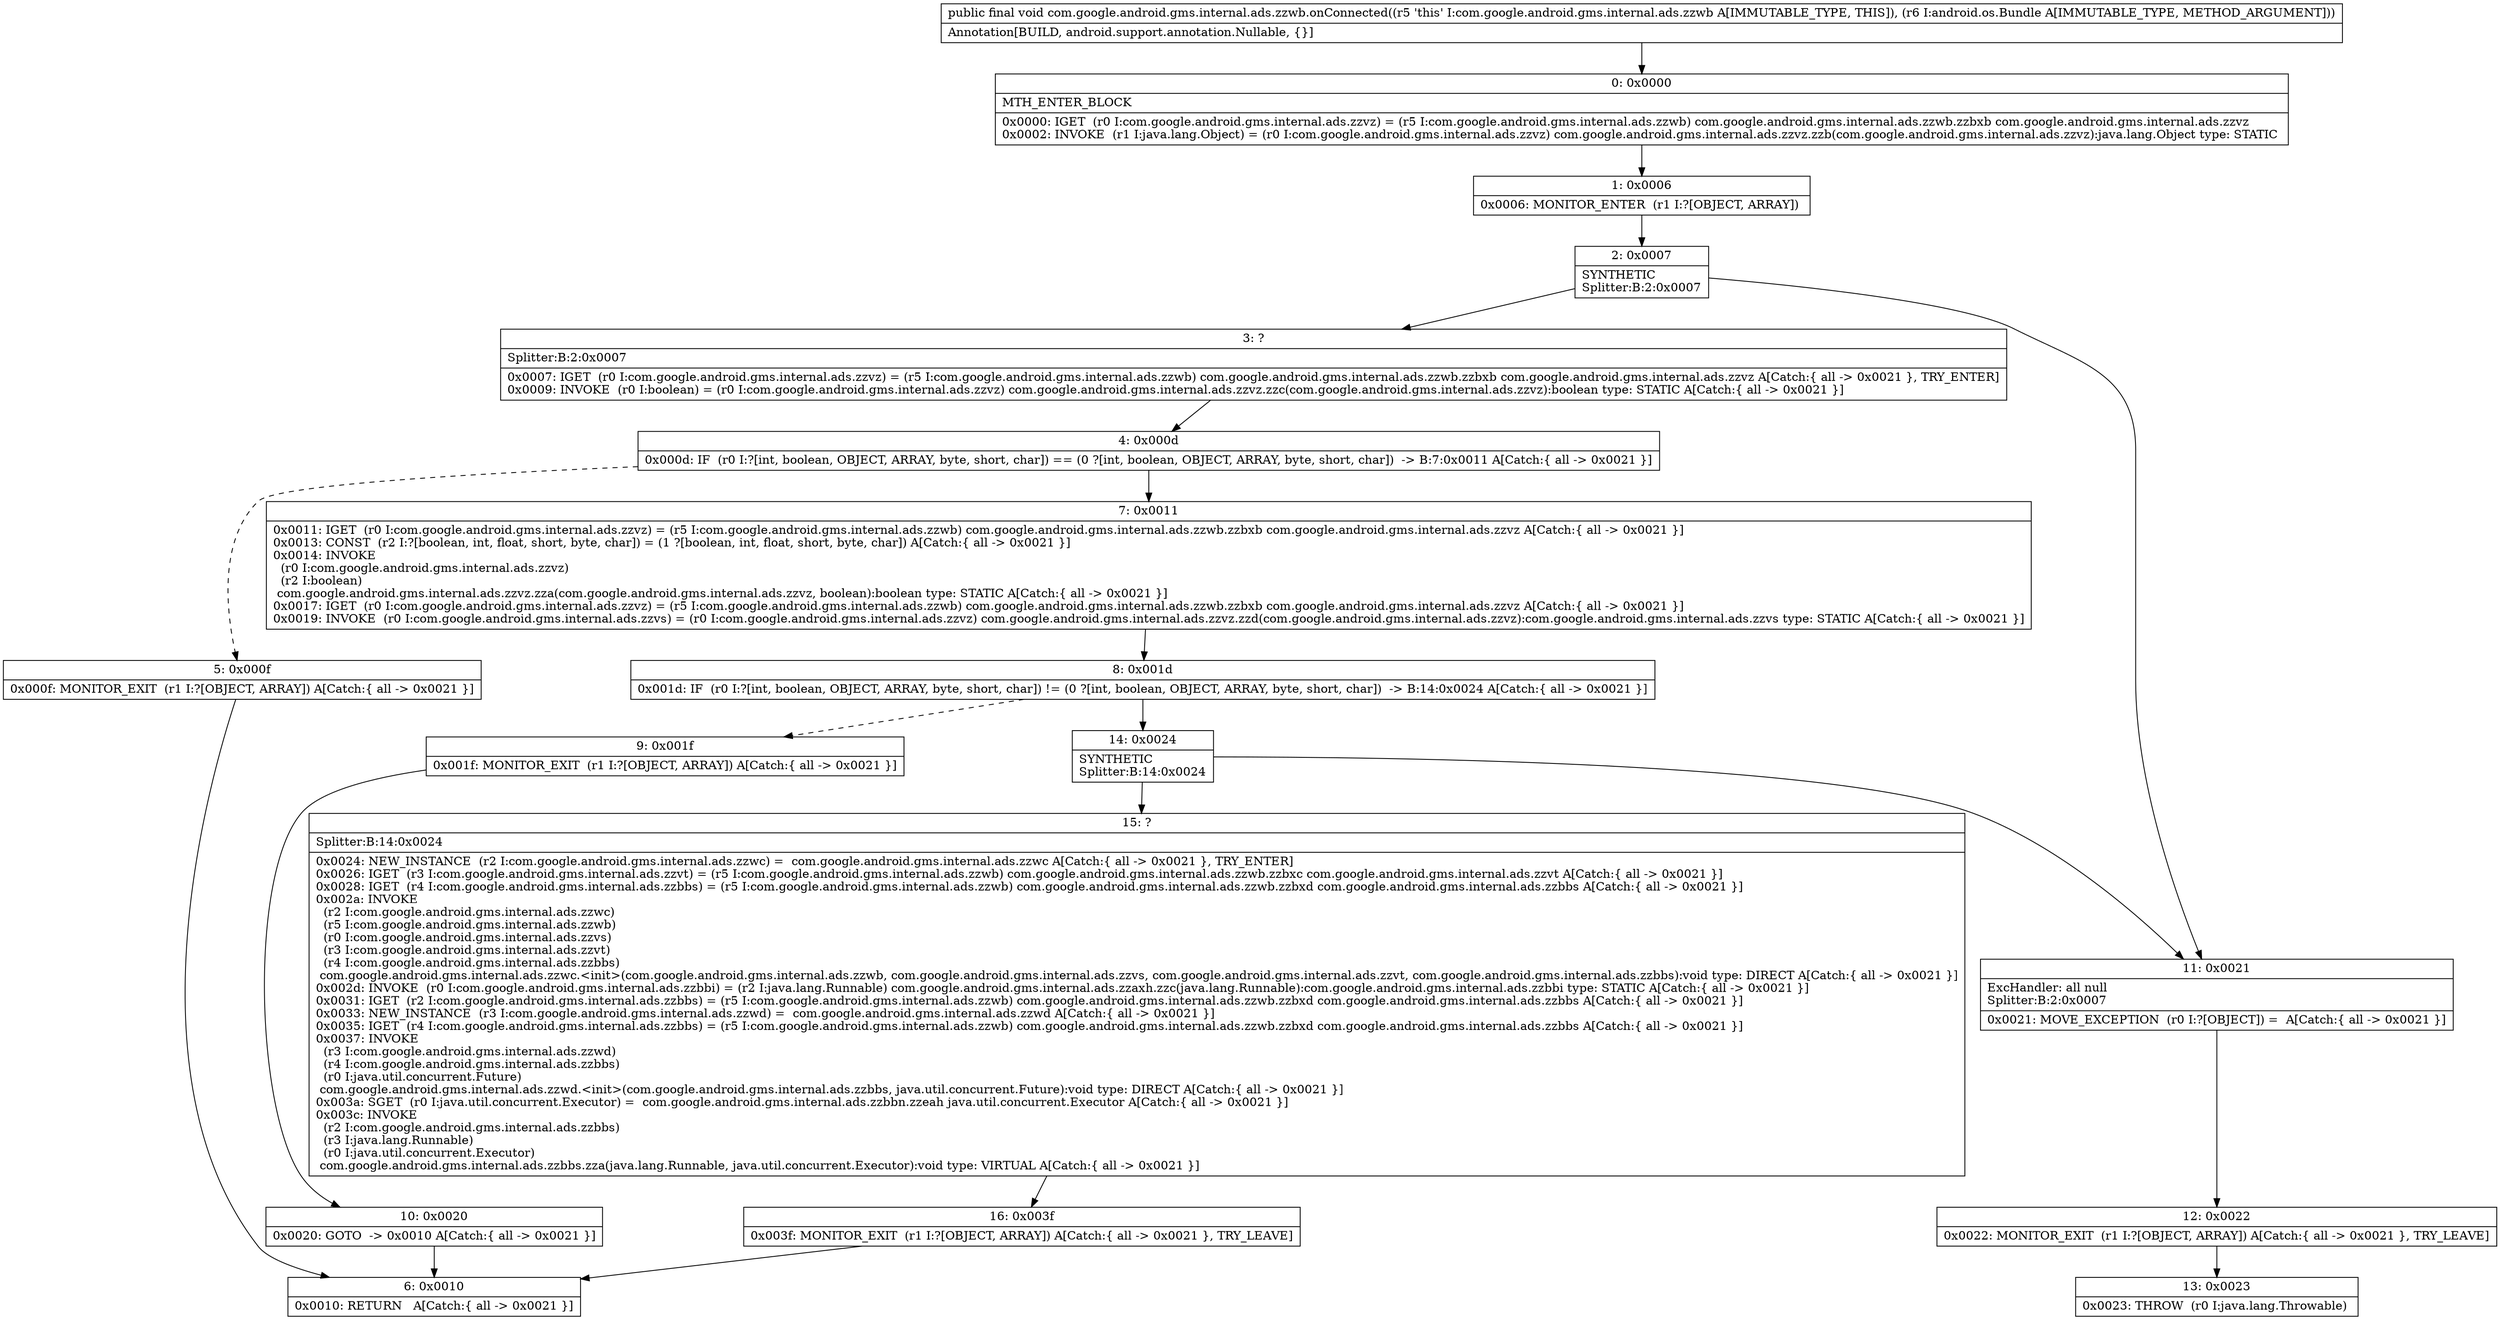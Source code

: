digraph "CFG forcom.google.android.gms.internal.ads.zzwb.onConnected(Landroid\/os\/Bundle;)V" {
Node_0 [shape=record,label="{0\:\ 0x0000|MTH_ENTER_BLOCK\l|0x0000: IGET  (r0 I:com.google.android.gms.internal.ads.zzvz) = (r5 I:com.google.android.gms.internal.ads.zzwb) com.google.android.gms.internal.ads.zzwb.zzbxb com.google.android.gms.internal.ads.zzvz \l0x0002: INVOKE  (r1 I:java.lang.Object) = (r0 I:com.google.android.gms.internal.ads.zzvz) com.google.android.gms.internal.ads.zzvz.zzb(com.google.android.gms.internal.ads.zzvz):java.lang.Object type: STATIC \l}"];
Node_1 [shape=record,label="{1\:\ 0x0006|0x0006: MONITOR_ENTER  (r1 I:?[OBJECT, ARRAY]) \l}"];
Node_2 [shape=record,label="{2\:\ 0x0007|SYNTHETIC\lSplitter:B:2:0x0007\l}"];
Node_3 [shape=record,label="{3\:\ ?|Splitter:B:2:0x0007\l|0x0007: IGET  (r0 I:com.google.android.gms.internal.ads.zzvz) = (r5 I:com.google.android.gms.internal.ads.zzwb) com.google.android.gms.internal.ads.zzwb.zzbxb com.google.android.gms.internal.ads.zzvz A[Catch:\{ all \-\> 0x0021 \}, TRY_ENTER]\l0x0009: INVOKE  (r0 I:boolean) = (r0 I:com.google.android.gms.internal.ads.zzvz) com.google.android.gms.internal.ads.zzvz.zzc(com.google.android.gms.internal.ads.zzvz):boolean type: STATIC A[Catch:\{ all \-\> 0x0021 \}]\l}"];
Node_4 [shape=record,label="{4\:\ 0x000d|0x000d: IF  (r0 I:?[int, boolean, OBJECT, ARRAY, byte, short, char]) == (0 ?[int, boolean, OBJECT, ARRAY, byte, short, char])  \-\> B:7:0x0011 A[Catch:\{ all \-\> 0x0021 \}]\l}"];
Node_5 [shape=record,label="{5\:\ 0x000f|0x000f: MONITOR_EXIT  (r1 I:?[OBJECT, ARRAY]) A[Catch:\{ all \-\> 0x0021 \}]\l}"];
Node_6 [shape=record,label="{6\:\ 0x0010|0x0010: RETURN   A[Catch:\{ all \-\> 0x0021 \}]\l}"];
Node_7 [shape=record,label="{7\:\ 0x0011|0x0011: IGET  (r0 I:com.google.android.gms.internal.ads.zzvz) = (r5 I:com.google.android.gms.internal.ads.zzwb) com.google.android.gms.internal.ads.zzwb.zzbxb com.google.android.gms.internal.ads.zzvz A[Catch:\{ all \-\> 0x0021 \}]\l0x0013: CONST  (r2 I:?[boolean, int, float, short, byte, char]) = (1 ?[boolean, int, float, short, byte, char]) A[Catch:\{ all \-\> 0x0021 \}]\l0x0014: INVOKE  \l  (r0 I:com.google.android.gms.internal.ads.zzvz)\l  (r2 I:boolean)\l com.google.android.gms.internal.ads.zzvz.zza(com.google.android.gms.internal.ads.zzvz, boolean):boolean type: STATIC A[Catch:\{ all \-\> 0x0021 \}]\l0x0017: IGET  (r0 I:com.google.android.gms.internal.ads.zzvz) = (r5 I:com.google.android.gms.internal.ads.zzwb) com.google.android.gms.internal.ads.zzwb.zzbxb com.google.android.gms.internal.ads.zzvz A[Catch:\{ all \-\> 0x0021 \}]\l0x0019: INVOKE  (r0 I:com.google.android.gms.internal.ads.zzvs) = (r0 I:com.google.android.gms.internal.ads.zzvz) com.google.android.gms.internal.ads.zzvz.zzd(com.google.android.gms.internal.ads.zzvz):com.google.android.gms.internal.ads.zzvs type: STATIC A[Catch:\{ all \-\> 0x0021 \}]\l}"];
Node_8 [shape=record,label="{8\:\ 0x001d|0x001d: IF  (r0 I:?[int, boolean, OBJECT, ARRAY, byte, short, char]) != (0 ?[int, boolean, OBJECT, ARRAY, byte, short, char])  \-\> B:14:0x0024 A[Catch:\{ all \-\> 0x0021 \}]\l}"];
Node_9 [shape=record,label="{9\:\ 0x001f|0x001f: MONITOR_EXIT  (r1 I:?[OBJECT, ARRAY]) A[Catch:\{ all \-\> 0x0021 \}]\l}"];
Node_10 [shape=record,label="{10\:\ 0x0020|0x0020: GOTO  \-\> 0x0010 A[Catch:\{ all \-\> 0x0021 \}]\l}"];
Node_11 [shape=record,label="{11\:\ 0x0021|ExcHandler: all null\lSplitter:B:2:0x0007\l|0x0021: MOVE_EXCEPTION  (r0 I:?[OBJECT]) =  A[Catch:\{ all \-\> 0x0021 \}]\l}"];
Node_12 [shape=record,label="{12\:\ 0x0022|0x0022: MONITOR_EXIT  (r1 I:?[OBJECT, ARRAY]) A[Catch:\{ all \-\> 0x0021 \}, TRY_LEAVE]\l}"];
Node_13 [shape=record,label="{13\:\ 0x0023|0x0023: THROW  (r0 I:java.lang.Throwable) \l}"];
Node_14 [shape=record,label="{14\:\ 0x0024|SYNTHETIC\lSplitter:B:14:0x0024\l}"];
Node_15 [shape=record,label="{15\:\ ?|Splitter:B:14:0x0024\l|0x0024: NEW_INSTANCE  (r2 I:com.google.android.gms.internal.ads.zzwc) =  com.google.android.gms.internal.ads.zzwc A[Catch:\{ all \-\> 0x0021 \}, TRY_ENTER]\l0x0026: IGET  (r3 I:com.google.android.gms.internal.ads.zzvt) = (r5 I:com.google.android.gms.internal.ads.zzwb) com.google.android.gms.internal.ads.zzwb.zzbxc com.google.android.gms.internal.ads.zzvt A[Catch:\{ all \-\> 0x0021 \}]\l0x0028: IGET  (r4 I:com.google.android.gms.internal.ads.zzbbs) = (r5 I:com.google.android.gms.internal.ads.zzwb) com.google.android.gms.internal.ads.zzwb.zzbxd com.google.android.gms.internal.ads.zzbbs A[Catch:\{ all \-\> 0x0021 \}]\l0x002a: INVOKE  \l  (r2 I:com.google.android.gms.internal.ads.zzwc)\l  (r5 I:com.google.android.gms.internal.ads.zzwb)\l  (r0 I:com.google.android.gms.internal.ads.zzvs)\l  (r3 I:com.google.android.gms.internal.ads.zzvt)\l  (r4 I:com.google.android.gms.internal.ads.zzbbs)\l com.google.android.gms.internal.ads.zzwc.\<init\>(com.google.android.gms.internal.ads.zzwb, com.google.android.gms.internal.ads.zzvs, com.google.android.gms.internal.ads.zzvt, com.google.android.gms.internal.ads.zzbbs):void type: DIRECT A[Catch:\{ all \-\> 0x0021 \}]\l0x002d: INVOKE  (r0 I:com.google.android.gms.internal.ads.zzbbi) = (r2 I:java.lang.Runnable) com.google.android.gms.internal.ads.zzaxh.zzc(java.lang.Runnable):com.google.android.gms.internal.ads.zzbbi type: STATIC A[Catch:\{ all \-\> 0x0021 \}]\l0x0031: IGET  (r2 I:com.google.android.gms.internal.ads.zzbbs) = (r5 I:com.google.android.gms.internal.ads.zzwb) com.google.android.gms.internal.ads.zzwb.zzbxd com.google.android.gms.internal.ads.zzbbs A[Catch:\{ all \-\> 0x0021 \}]\l0x0033: NEW_INSTANCE  (r3 I:com.google.android.gms.internal.ads.zzwd) =  com.google.android.gms.internal.ads.zzwd A[Catch:\{ all \-\> 0x0021 \}]\l0x0035: IGET  (r4 I:com.google.android.gms.internal.ads.zzbbs) = (r5 I:com.google.android.gms.internal.ads.zzwb) com.google.android.gms.internal.ads.zzwb.zzbxd com.google.android.gms.internal.ads.zzbbs A[Catch:\{ all \-\> 0x0021 \}]\l0x0037: INVOKE  \l  (r3 I:com.google.android.gms.internal.ads.zzwd)\l  (r4 I:com.google.android.gms.internal.ads.zzbbs)\l  (r0 I:java.util.concurrent.Future)\l com.google.android.gms.internal.ads.zzwd.\<init\>(com.google.android.gms.internal.ads.zzbbs, java.util.concurrent.Future):void type: DIRECT A[Catch:\{ all \-\> 0x0021 \}]\l0x003a: SGET  (r0 I:java.util.concurrent.Executor) =  com.google.android.gms.internal.ads.zzbbn.zzeah java.util.concurrent.Executor A[Catch:\{ all \-\> 0x0021 \}]\l0x003c: INVOKE  \l  (r2 I:com.google.android.gms.internal.ads.zzbbs)\l  (r3 I:java.lang.Runnable)\l  (r0 I:java.util.concurrent.Executor)\l com.google.android.gms.internal.ads.zzbbs.zza(java.lang.Runnable, java.util.concurrent.Executor):void type: VIRTUAL A[Catch:\{ all \-\> 0x0021 \}]\l}"];
Node_16 [shape=record,label="{16\:\ 0x003f|0x003f: MONITOR_EXIT  (r1 I:?[OBJECT, ARRAY]) A[Catch:\{ all \-\> 0x0021 \}, TRY_LEAVE]\l}"];
MethodNode[shape=record,label="{public final void com.google.android.gms.internal.ads.zzwb.onConnected((r5 'this' I:com.google.android.gms.internal.ads.zzwb A[IMMUTABLE_TYPE, THIS]), (r6 I:android.os.Bundle A[IMMUTABLE_TYPE, METHOD_ARGUMENT]))  | Annotation[BUILD, android.support.annotation.Nullable, \{\}]\l}"];
MethodNode -> Node_0;
Node_0 -> Node_1;
Node_1 -> Node_2;
Node_2 -> Node_3;
Node_2 -> Node_11;
Node_3 -> Node_4;
Node_4 -> Node_5[style=dashed];
Node_4 -> Node_7;
Node_5 -> Node_6;
Node_7 -> Node_8;
Node_8 -> Node_9[style=dashed];
Node_8 -> Node_14;
Node_9 -> Node_10;
Node_10 -> Node_6;
Node_11 -> Node_12;
Node_12 -> Node_13;
Node_14 -> Node_15;
Node_14 -> Node_11;
Node_15 -> Node_16;
Node_16 -> Node_6;
}

